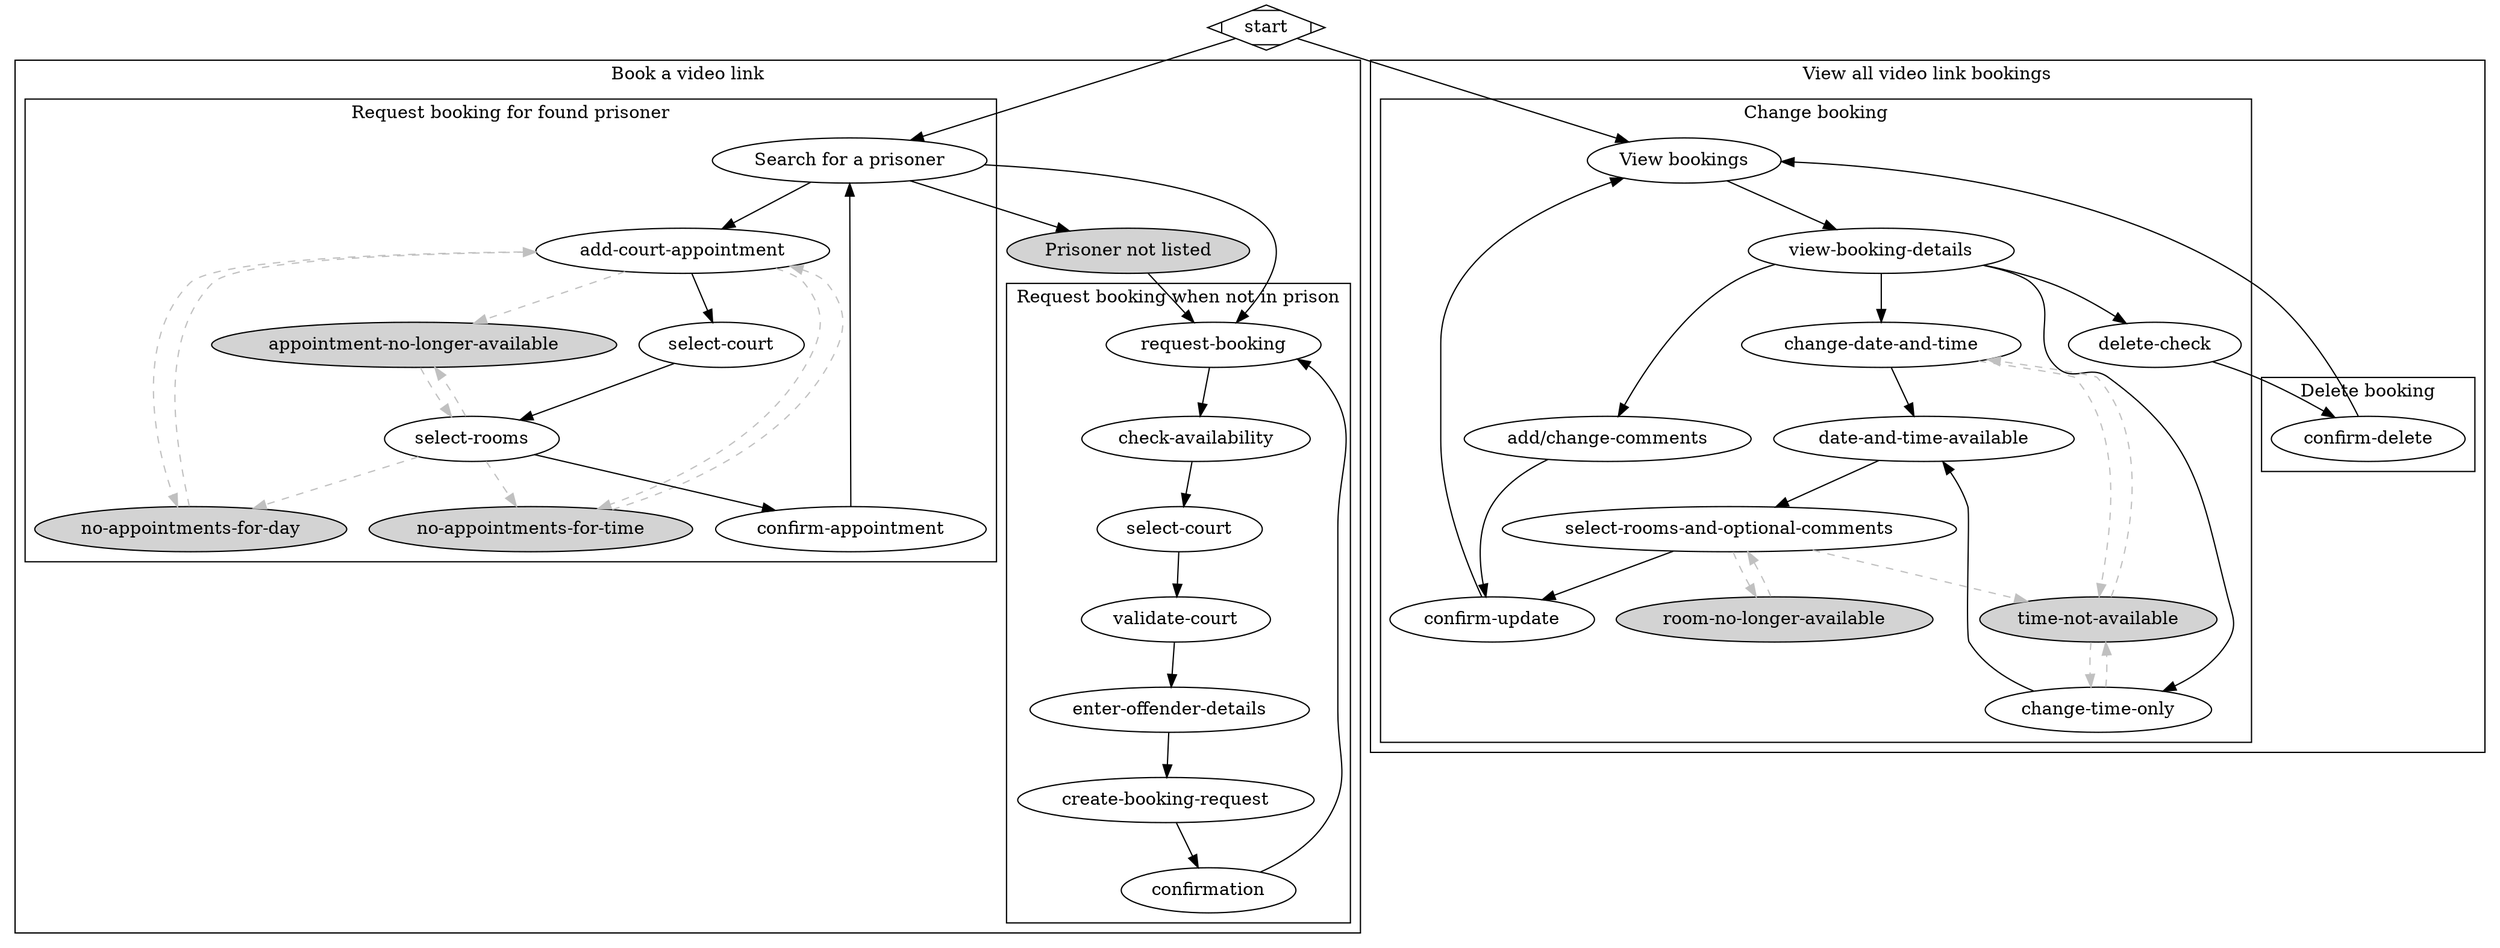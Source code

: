 digraph G {
  start [shape=Mdiamond]
  start -> a1
  start -> viewBookings

  subgraph cluster_1 {
    label = "Book a video link"
      
    a1 [label="Search for a prisoner"]
    a2 [label="Prisoner not listed", style=filled]
    
    a1 -> { a2, b0 }
    a2 -> c0
    a1 -> c0

    subgraph cluster_2 {
      b0 [label="add-court-appointment"]
      b1 [label="no-appointments-for-day", style=filled]
      b2 [label="no-appointments-for-time", style=filled]
      b3 [label="appointment-no-longer-available", style=filled]
      b4 [label="select-court"]
      b5 [label="select-rooms"]
      b6 [label="confirm-appointment"]
        
      b0 -> b4
      b4 -> b5
      b5 -> b6
      b6 -> { a1 }
        
      b0 -> { b1, b2, b3 } [style=dashed, color=grey]
        
      b1 -> b0 [style=dashed, color=grey]
      b2 -> b0 [style=dashed, color=grey]
      b3 -> b5 [style=dashed, color=grey]
        
      b5 -> {b1, b2, b3} [style=dashed, color=grey]
        
      label = "Request booking for found prisoner"
    }
      
    subgraph cluster_3 {
      c0 [label="request-booking"]
      c1 [label="check-availability"]
      c2 [label="select-court"]
      c3 [label="validate-court"]
      c4 [label="enter-offender-details"]
      c5 [label="create-booking-request"]
      c6 [label="confirmation"]
    
      node [style=filled]
      c0 -> c1 -> c2 -> c3 -> c4 -> c5 -> c6 -> c0
      label = "Request booking when not in prison"
    }
  }
  
  subgraph cluster_4 {
    label = "View all video link bookings"
    viewBookings [label="View bookings"]
    
    viewBookings -> viewBookingDetails;
    
    subgraph cluster_5 {
        label = "Change booking"
        viewBookingDetails [label="view-booking-details"]
        
        viewBookingDetails -> { d0, e0, f0, g0 }
        
        d0 [label="change-date-and-time"]
        d1 [label="date-and-time-available"]
        d2 [label="time-not-available", style=filled]
        d4 [label="select-rooms-and-optional-comments"]
        d5 [label="room-no-longer-available", style=filled]
        d6 [label="confirm-update"]
    
        node [style=filled];
        d0 -> d1;
        d0 -> { d2 } [style=dashed, color=grey]
        d2 -> { d0, e0 } [style=dashed, color=grey]
        d4 -> { d2, d5 } [style=dashed, color=grey]
        d5 -> d4 [style=dashed, color=grey]
        
        e0 [label="change-time-only"]
    
        node [style=filled]
        e0 -> d1 -> d4 -> d6 -> viewBookings
        e0 -> d2 [style=dashed, color=grey]
        
        f0 [label="add/change-comments"]
    
        node [style=filled]
        f0 -> d6
    }
    
    subgraph cluster_6 {
        label = "Delete booking"
        
        g0 [label="delete-check"]
        g1 [label="confirm-delete"]
        
        node [style=filled]
        g0 -> g1 -> viewBookings
    }
  }
}